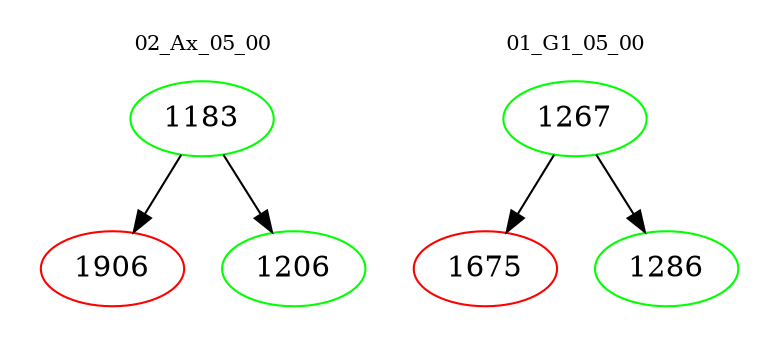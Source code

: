 digraph{
subgraph cluster_0 {
color = white
label = "02_Ax_05_00";
fontsize=10;
T0_1183 [label="1183", color="green"]
T0_1183 -> T0_1906 [color="black"]
T0_1906 [label="1906", color="red"]
T0_1183 -> T0_1206 [color="black"]
T0_1206 [label="1206", color="green"]
}
subgraph cluster_1 {
color = white
label = "01_G1_05_00";
fontsize=10;
T1_1267 [label="1267", color="green"]
T1_1267 -> T1_1675 [color="black"]
T1_1675 [label="1675", color="red"]
T1_1267 -> T1_1286 [color="black"]
T1_1286 [label="1286", color="green"]
}
}
